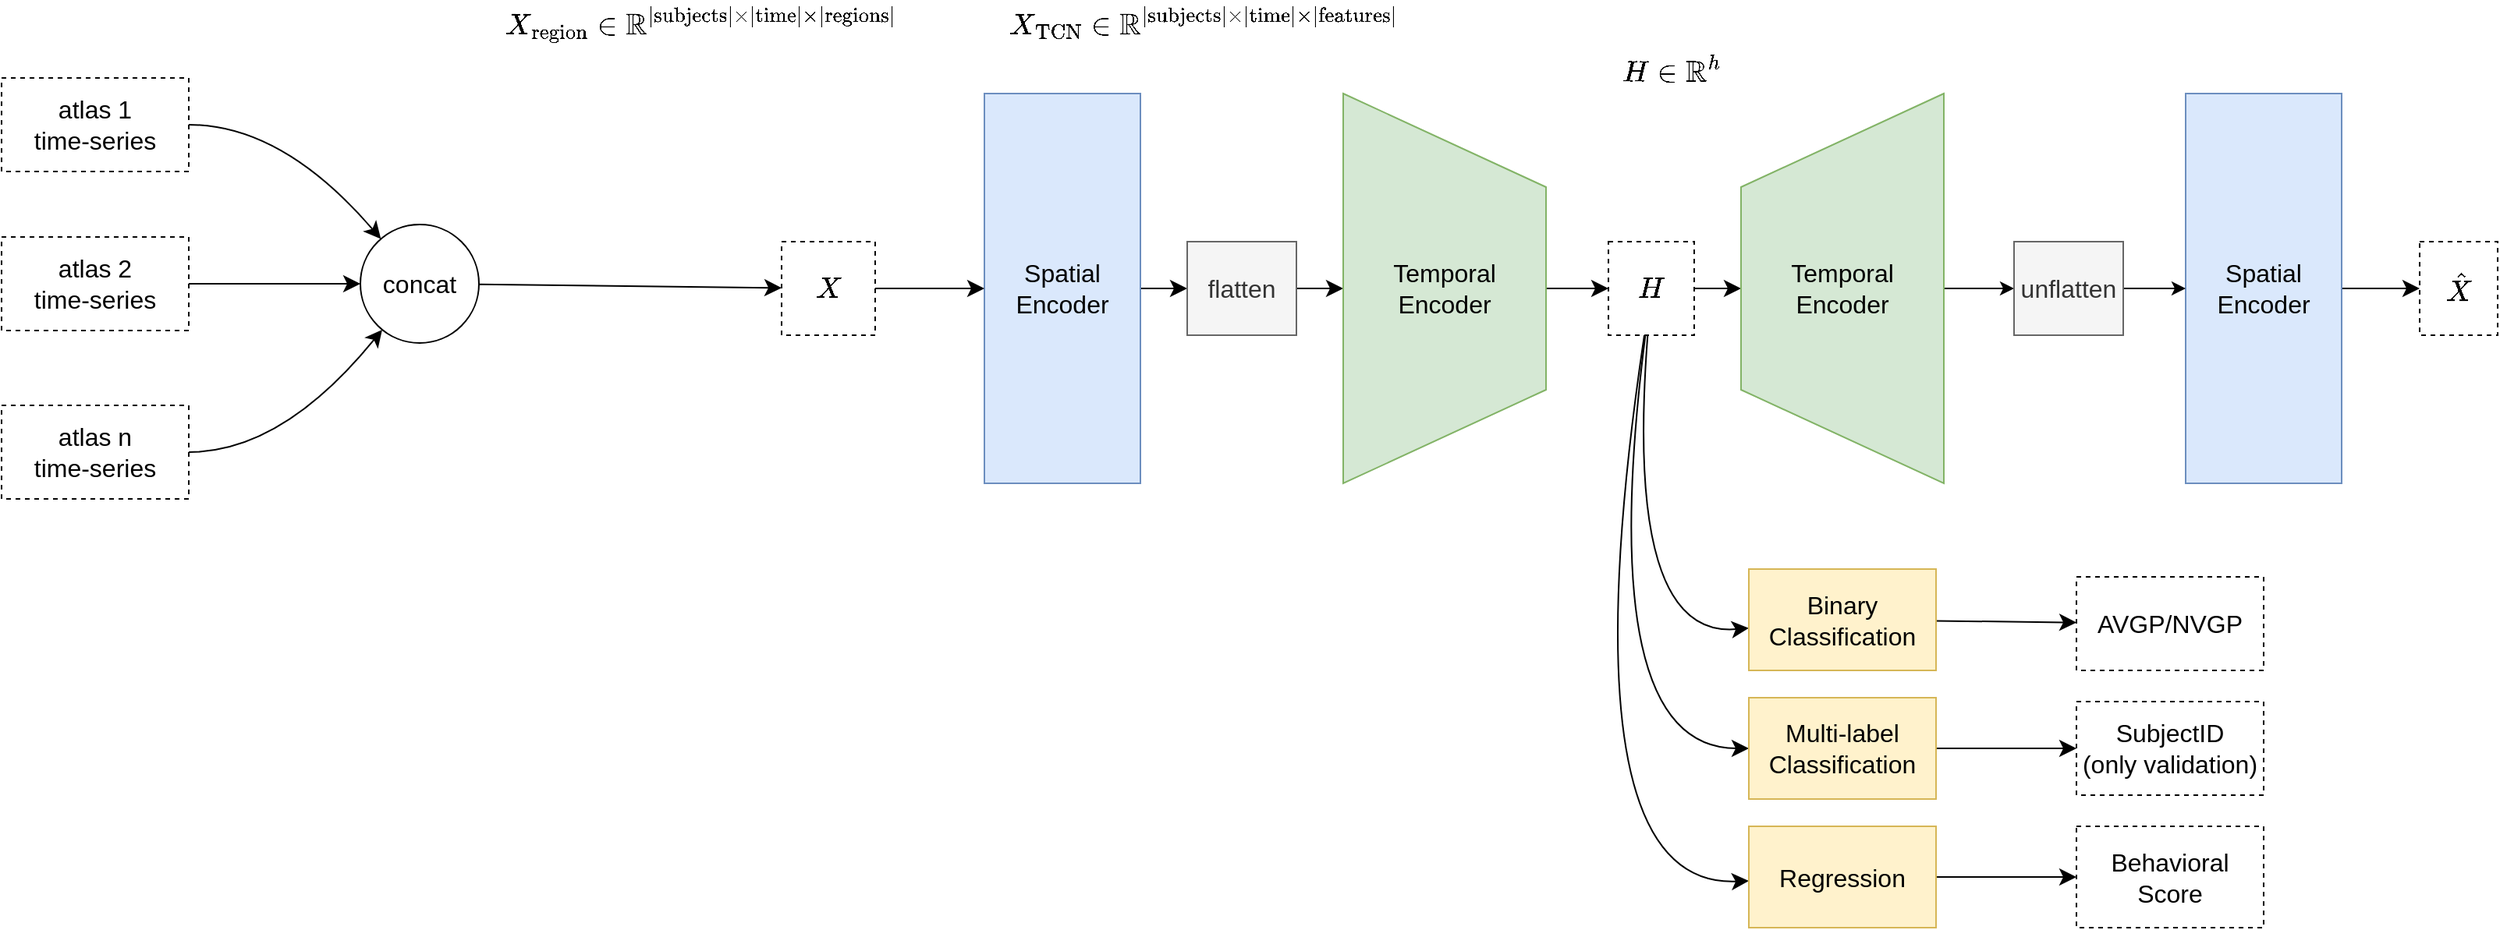 <mxfile version="20.8.10" type="device" pages="2"><diagram name="Page-1" id="v9CIK2oa1zwDKgnW03CO"><mxGraphModel dx="2734" dy="963" grid="1" gridSize="10" guides="1" tooltips="1" connect="1" arrows="1" fold="1" page="1" pageScale="1" pageWidth="1169" pageHeight="827" background="none" math="1" shadow="0"><root><mxCell id="0"/><mxCell id="1" parent="0"/><mxCell id="wKaW4Fs3rnWbFX8rqTKm-27" style="edgeStyle=none;curved=1;rounded=0;orthogonalLoop=1;jettySize=auto;html=1;fontSize=12;startSize=8;endSize=8;" parent="1" source="wKaW4Fs3rnWbFX8rqTKm-2" target="wKaW4Fs3rnWbFX8rqTKm-26" edge="1"><mxGeometry relative="1" as="geometry"><Array as="points"><mxPoint x="-240" y="270"/></Array></mxGeometry></mxCell><mxCell id="wKaW4Fs3rnWbFX8rqTKm-2" value="atlas 1&lt;br&gt;time-series" style="rounded=0;whiteSpace=wrap;html=1;fontSize=16;dashed=1;" parent="1" vertex="1"><mxGeometry x="-420" y="240" width="120" height="60" as="geometry"/></mxCell><mxCell id="wKaW4Fs3rnWbFX8rqTKm-28" style="edgeStyle=none;curved=1;rounded=0;orthogonalLoop=1;jettySize=auto;html=1;fontSize=12;startSize=8;endSize=8;" parent="1" source="wKaW4Fs3rnWbFX8rqTKm-3" target="wKaW4Fs3rnWbFX8rqTKm-26" edge="1"><mxGeometry relative="1" as="geometry"/></mxCell><mxCell id="wKaW4Fs3rnWbFX8rqTKm-3" value="atlas 2&lt;br&gt;time-series" style="rounded=0;whiteSpace=wrap;html=1;fontSize=16;dashed=1;" parent="1" vertex="1"><mxGeometry x="-420" y="342" width="120" height="60" as="geometry"/></mxCell><mxCell id="wKaW4Fs3rnWbFX8rqTKm-29" style="edgeStyle=none;curved=1;rounded=0;orthogonalLoop=1;jettySize=auto;html=1;fontSize=12;startSize=8;endSize=8;" parent="1" source="wKaW4Fs3rnWbFX8rqTKm-4" target="wKaW4Fs3rnWbFX8rqTKm-26" edge="1"><mxGeometry relative="1" as="geometry"><Array as="points"><mxPoint x="-240" y="480"/></Array></mxGeometry></mxCell><mxCell id="wKaW4Fs3rnWbFX8rqTKm-4" value="atlas n&lt;br&gt;time-series" style="rounded=0;whiteSpace=wrap;html=1;fontSize=16;dashed=1;" parent="1" vertex="1"><mxGeometry x="-420" y="450" width="120" height="60" as="geometry"/></mxCell><mxCell id="wKaW4Fs3rnWbFX8rqTKm-31" style="edgeStyle=none;curved=1;rounded=0;orthogonalLoop=1;jettySize=auto;html=1;fontSize=12;startSize=8;endSize=8;" parent="1" source="wKaW4Fs3rnWbFX8rqTKm-7" target="wKaW4Fs3rnWbFX8rqTKm-8" edge="1"><mxGeometry relative="1" as="geometry"/></mxCell><mxCell id="wKaW4Fs3rnWbFX8rqTKm-7" value="Spatial Encoder" style="rounded=0;whiteSpace=wrap;html=1;fontSize=16;fillColor=#dae8fc;strokeColor=#6c8ebf;" parent="1" vertex="1"><mxGeometry x="210" y="250" width="100" height="250" as="geometry"/></mxCell><mxCell id="wKaW4Fs3rnWbFX8rqTKm-32" style="edgeStyle=none;curved=1;rounded=0;orthogonalLoop=1;jettySize=auto;html=1;fontSize=12;startSize=8;endSize=8;" parent="1" source="wKaW4Fs3rnWbFX8rqTKm-8" target="jq08Hw6DQKxuc98hJG0z-2" edge="1"><mxGeometry relative="1" as="geometry"/></mxCell><mxCell id="wKaW4Fs3rnWbFX8rqTKm-8" value="flatten" style="rounded=0;whiteSpace=wrap;html=1;fontSize=16;fillColor=#f5f5f5;fontColor=#333333;strokeColor=#666666;" parent="1" vertex="1"><mxGeometry x="340" y="345" width="70" height="60" as="geometry"/></mxCell><mxCell id="wKaW4Fs3rnWbFX8rqTKm-33" style="edgeStyle=none;curved=1;rounded=0;orthogonalLoop=1;jettySize=auto;html=1;fontSize=12;startSize=8;endSize=8;" parent="1" source="jq08Hw6DQKxuc98hJG0z-2" target="wKaW4Fs3rnWbFX8rqTKm-12" edge="1"><mxGeometry relative="1" as="geometry"/></mxCell><mxCell id="wKaW4Fs3rnWbFX8rqTKm-35" style="edgeStyle=none;curved=1;rounded=0;orthogonalLoop=1;jettySize=auto;html=1;fontSize=12;startSize=8;endSize=8;" parent="1" source="k_mWlEnul4F0j_dmZDBM-1" target="wKaW4Fs3rnWbFX8rqTKm-21" edge="1"><mxGeometry relative="1" as="geometry"/></mxCell><mxCell id="wKaW4Fs3rnWbFX8rqTKm-15" style="edgeStyle=none;curved=1;rounded=0;orthogonalLoop=1;jettySize=auto;html=1;fontSize=12;startSize=8;endSize=8;" parent="1" source="wKaW4Fs3rnWbFX8rqTKm-12" target="wKaW4Fs3rnWbFX8rqTKm-16" edge="1"><mxGeometry relative="1" as="geometry"><mxPoint x="630" y="580" as="targetPoint"/><Array as="points"><mxPoint x="620" y="600"/></Array></mxGeometry></mxCell><mxCell id="wKaW4Fs3rnWbFX8rqTKm-20" style="edgeStyle=none;curved=1;rounded=0;orthogonalLoop=1;jettySize=auto;html=1;fontSize=12;startSize=8;endSize=8;" parent="1" source="wKaW4Fs3rnWbFX8rqTKm-12" target="wKaW4Fs3rnWbFX8rqTKm-18" edge="1"><mxGeometry relative="1" as="geometry"><Array as="points"><mxPoint x="600" y="670"/></Array></mxGeometry></mxCell><mxCell id="wKaW4Fs3rnWbFX8rqTKm-34" style="edgeStyle=none;curved=1;rounded=0;orthogonalLoop=1;jettySize=auto;html=1;fontSize=12;startSize=8;endSize=8;" parent="1" source="wKaW4Fs3rnWbFX8rqTKm-12" target="jq08Hw6DQKxuc98hJG0z-3" edge="1"><mxGeometry relative="1" as="geometry"/></mxCell><mxCell id="jq08Hw6DQKxuc98hJG0z-1" style="edgeStyle=none;curved=1;rounded=0;orthogonalLoop=1;jettySize=auto;html=1;fontSize=12;startSize=8;endSize=8;" parent="1" source="wKaW4Fs3rnWbFX8rqTKm-12" target="wKaW4Fs3rnWbFX8rqTKm-23" edge="1"><mxGeometry relative="1" as="geometry"><Array as="points"><mxPoint x="580" y="760"/></Array></mxGeometry></mxCell><mxCell id="wKaW4Fs3rnWbFX8rqTKm-12" value="$$H$$" style="rounded=0;whiteSpace=wrap;html=1;fontSize=16;dashed=1;" parent="1" vertex="1"><mxGeometry x="610" y="345" width="55" height="60" as="geometry"/></mxCell><mxCell id="wKaW4Fs3rnWbFX8rqTKm-13" value="AVGP/NVGP" style="rounded=0;whiteSpace=wrap;html=1;fontSize=16;dashed=1;" parent="1" vertex="1"><mxGeometry x="910" y="560" width="120" height="60" as="geometry"/></mxCell><mxCell id="wKaW4Fs3rnWbFX8rqTKm-14" value="SubjectID&lt;br&gt;(only validation)" style="rounded=0;whiteSpace=wrap;html=1;fontSize=16;dashed=1;" parent="1" vertex="1"><mxGeometry x="910" y="640" width="120" height="60" as="geometry"/></mxCell><mxCell id="wKaW4Fs3rnWbFX8rqTKm-17" style="edgeStyle=none;curved=1;rounded=0;orthogonalLoop=1;jettySize=auto;html=1;fontSize=12;startSize=8;endSize=8;" parent="1" source="wKaW4Fs3rnWbFX8rqTKm-16" target="wKaW4Fs3rnWbFX8rqTKm-13" edge="1"><mxGeometry relative="1" as="geometry"/></mxCell><mxCell id="wKaW4Fs3rnWbFX8rqTKm-16" value="Binary Classification" style="rounded=0;whiteSpace=wrap;html=1;fontSize=16;fillColor=#fff2cc;strokeColor=#d6b656;" parent="1" vertex="1"><mxGeometry x="700" y="555" width="120" height="65" as="geometry"/></mxCell><mxCell id="wKaW4Fs3rnWbFX8rqTKm-19" style="edgeStyle=none;curved=1;rounded=0;orthogonalLoop=1;jettySize=auto;html=1;fontSize=12;startSize=8;endSize=8;" parent="1" source="wKaW4Fs3rnWbFX8rqTKm-18" target="wKaW4Fs3rnWbFX8rqTKm-14" edge="1"><mxGeometry relative="1" as="geometry"/></mxCell><mxCell id="wKaW4Fs3rnWbFX8rqTKm-18" value="Multi-label Classification" style="rounded=0;whiteSpace=wrap;html=1;fontSize=16;fillColor=#fff2cc;strokeColor=#d6b656;" parent="1" vertex="1"><mxGeometry x="700" y="637.5" width="120" height="65" as="geometry"/></mxCell><mxCell id="wKaW4Fs3rnWbFX8rqTKm-21" value="$$\hat X$$" style="rounded=0;whiteSpace=wrap;html=1;fontSize=16;dashed=1;" parent="1" vertex="1"><mxGeometry x="1130" y="345" width="50" height="60" as="geometry"/></mxCell><mxCell id="wKaW4Fs3rnWbFX8rqTKm-25" style="edgeStyle=none;curved=1;rounded=0;orthogonalLoop=1;jettySize=auto;html=1;fontSize=12;startSize=8;endSize=8;" parent="1" source="wKaW4Fs3rnWbFX8rqTKm-23" target="wKaW4Fs3rnWbFX8rqTKm-24" edge="1"><mxGeometry relative="1" as="geometry"/></mxCell><mxCell id="wKaW4Fs3rnWbFX8rqTKm-23" value="Regression" style="rounded=0;whiteSpace=wrap;html=1;fontSize=16;fillColor=#fff2cc;strokeColor=#d6b656;" parent="1" vertex="1"><mxGeometry x="700" y="720" width="120" height="65" as="geometry"/></mxCell><mxCell id="wKaW4Fs3rnWbFX8rqTKm-24" value="Behavioral Score" style="rounded=0;whiteSpace=wrap;html=1;fontSize=16;dashed=1;" parent="1" vertex="1"><mxGeometry x="910" y="720" width="120" height="65" as="geometry"/></mxCell><mxCell id="wKaW4Fs3rnWbFX8rqTKm-30" style="edgeStyle=none;curved=1;rounded=0;orthogonalLoop=1;jettySize=auto;html=1;fontSize=12;startSize=8;endSize=8;" parent="1" source="wKaW4Fs3rnWbFX8rqTKm-26" target="wKaW4Fs3rnWbFX8rqTKm-37" edge="1"><mxGeometry relative="1" as="geometry"/></mxCell><mxCell id="wKaW4Fs3rnWbFX8rqTKm-26" value="concat" style="ellipse;whiteSpace=wrap;html=1;aspect=fixed;fontSize=16;" parent="1" vertex="1"><mxGeometry x="-190" y="334" width="76" height="76" as="geometry"/></mxCell><mxCell id="wKaW4Fs3rnWbFX8rqTKm-36" value="$$X_\text{region} \in \mathbb{R}^{|\text{subjects}| \times |\text{time}| \times |\text{regions}|} $$" style="text;html=1;align=center;verticalAlign=middle;resizable=1;points=[];autosize=0;strokeColor=none;fillColor=none;fontSize=16;" parent="1" vertex="1"><mxGeometry x="-90" y="190" width="235" height="30" as="geometry"/></mxCell><mxCell id="wKaW4Fs3rnWbFX8rqTKm-38" style="edgeStyle=none;curved=1;rounded=0;orthogonalLoop=1;jettySize=auto;html=1;fontSize=12;startSize=8;endSize=8;" parent="1" source="wKaW4Fs3rnWbFX8rqTKm-37" target="wKaW4Fs3rnWbFX8rqTKm-7" edge="1"><mxGeometry relative="1" as="geometry"/></mxCell><mxCell id="wKaW4Fs3rnWbFX8rqTKm-37" value="$$X$$" style="rounded=0;whiteSpace=wrap;html=1;fontSize=16;dashed=1;" parent="1" vertex="1"><mxGeometry x="80" y="345" width="60" height="60" as="geometry"/></mxCell><mxCell id="jq08Hw6DQKxuc98hJG0z-2" value="Temporal Encoder" style="shape=trapezoid;perimeter=trapezoidPerimeter;whiteSpace=wrap;html=1;fixedSize=1;fontSize=16;flipH=0;flipV=0;direction=south;size=60;fillColor=#d5e8d4;strokeColor=#82b366;" parent="1" vertex="1"><mxGeometry x="440" y="250" width="130" height="250" as="geometry"/></mxCell><mxCell id="k_mWlEnul4F0j_dmZDBM-2" style="edgeStyle=orthogonalEdgeStyle;rounded=0;orthogonalLoop=1;jettySize=auto;html=1;" edge="1" parent="1" source="jq08Hw6DQKxuc98hJG0z-3" target="k_mWlEnul4F0j_dmZDBM-5"><mxGeometry relative="1" as="geometry"/></mxCell><mxCell id="jq08Hw6DQKxuc98hJG0z-3" value="Temporal Encoder" style="shape=trapezoid;perimeter=trapezoidPerimeter;whiteSpace=wrap;html=1;fixedSize=1;fontSize=16;flipH=1;flipV=0;direction=south;size=60;fillColor=#d5e8d4;strokeColor=#82b366;" parent="1" vertex="1"><mxGeometry x="695" y="250" width="130" height="250" as="geometry"/></mxCell><mxCell id="jq08Hw6DQKxuc98hJG0z-5" value="$$X_\text{TCN} \in \mathbb{R}^{|\text{subjects}| \times |\text{time}| \times |\text{features}|} $$" style="text;html=1;align=center;verticalAlign=middle;resizable=1;points=[];autosize=0;strokeColor=none;fillColor=none;fontSize=16;" parent="1" vertex="1"><mxGeometry x="232.5" y="190" width="235" height="30" as="geometry"/></mxCell><mxCell id="jq08Hw6DQKxuc98hJG0z-6" value="$$H \in \mathbb{R}^{h} $$" style="text;html=1;align=center;verticalAlign=middle;resizable=1;points=[];autosize=0;strokeColor=none;fillColor=none;fontSize=16;" parent="1" vertex="1"><mxGeometry x="610" y="220" width="80" height="30" as="geometry"/></mxCell><mxCell id="k_mWlEnul4F0j_dmZDBM-1" value="Spatial Encoder" style="rounded=0;whiteSpace=wrap;html=1;fontSize=16;fillColor=#dae8fc;strokeColor=#6c8ebf;" vertex="1" parent="1"><mxGeometry x="980" y="250" width="100" height="250" as="geometry"/></mxCell><mxCell id="k_mWlEnul4F0j_dmZDBM-6" style="edgeStyle=orthogonalEdgeStyle;rounded=0;orthogonalLoop=1;jettySize=auto;html=1;exitX=1;exitY=0.5;exitDx=0;exitDy=0;fontSize=14;" edge="1" parent="1" source="k_mWlEnul4F0j_dmZDBM-5" target="k_mWlEnul4F0j_dmZDBM-1"><mxGeometry relative="1" as="geometry"/></mxCell><mxCell id="k_mWlEnul4F0j_dmZDBM-5" value="unflatten" style="rounded=0;whiteSpace=wrap;html=1;fontSize=16;fillColor=#f5f5f5;fontColor=#333333;strokeColor=#666666;" vertex="1" parent="1"><mxGeometry x="870" y="345" width="70" height="60" as="geometry"/></mxCell></root></mxGraphModel></diagram><diagram id="BkzOyoXgi_IYu7HLQdMx" name="Segmentation"><mxGraphModel dx="1487" dy="915" grid="1" gridSize="10" guides="1" tooltips="1" connect="1" arrows="1" fold="1" page="1" pageScale="1" pageWidth="1169" pageHeight="827" math="1" shadow="0"><root><mxCell id="0"/><mxCell id="1" parent="0"/><mxCell id="bGEWDgva3zLdA9cPRlio-1" value="" style="rounded=0;whiteSpace=wrap;html=1;fontSize=16;strokeWidth=1;fillColor=#ffe6cc;strokeColor=#d79b00;dashed=1;" parent="1" vertex="1"><mxGeometry x="200" y="180" width="220" height="60" as="geometry"/></mxCell><mxCell id="bGEWDgva3zLdA9cPRlio-12" value="" style="shape=flexArrow;endArrow=classic;html=1;rounded=0;fontSize=12;startSize=8;endSize=11.5;curved=1;fillColor=#f5f5f5;strokeColor=#666666;endWidth=22;width=34;" parent="1" edge="1"><mxGeometry width="50" height="50" relative="1" as="geometry"><mxPoint x="460" y="230" as="sourcePoint"/><mxPoint x="610" y="230" as="targetPoint"/><Array as="points"/></mxGeometry></mxCell><mxCell id="bGEWDgva3zLdA9cPRlio-62" value="Segmentation" style="edgeLabel;align=center;verticalAlign=middle;resizable=0;points=[];fontSize=13;fontFamily=Helvetica;fontColor=default;labelBackgroundColor=none;spacing=0;" parent="bGEWDgva3zLdA9cPRlio-12" vertex="1" connectable="0"><mxGeometry x="-0.233" relative="1" as="geometry"><mxPoint x="12" as="offset"/></mxGeometry></mxCell><mxCell id="bGEWDgva3zLdA9cPRlio-26" value="" style="rounded=0;whiteSpace=wrap;html=1;fontSize=16;strokeWidth=1;fillColor=#d5e8d4;strokeColor=#82b366;dashed=1;" parent="1" vertex="1"><mxGeometry x="190" y="190" width="220" height="60" as="geometry"/></mxCell><mxCell id="bGEWDgva3zLdA9cPRlio-28" value="" style="rounded=0;whiteSpace=wrap;html=1;fontSize=16;strokeWidth=1;fillColor=#ffe6cc;strokeColor=#d79b00;dashed=1;" parent="1" vertex="1"><mxGeometry x="180" y="200" width="220" height="60" as="geometry"/></mxCell><mxCell id="bGEWDgva3zLdA9cPRlio-27" value="" style="rounded=0;whiteSpace=wrap;html=1;fontSize=16;strokeWidth=1;fillColor=#ffe6cc;strokeColor=#d79b00;dashed=1;" parent="1" vertex="1"><mxGeometry x="150" y="230" width="220" height="60" as="geometry"/></mxCell><mxCell id="bGEWDgva3zLdA9cPRlio-29" value="$$R \times T$$" style="rounded=0;whiteSpace=wrap;html=1;fontSize=16;strokeWidth=1;fillColor=#d5e8d4;strokeColor=#82b366;dashed=1;" parent="1" vertex="1"><mxGeometry x="140" y="240" width="220" height="60" as="geometry"/></mxCell><mxCell id="bGEWDgva3zLdA9cPRlio-36" value="..." style="text;html=1;align=center;verticalAlign=middle;resizable=0;points=[];autosize=1;strokeColor=none;fillColor=none;rotation=-45;dashed=1;strokeWidth=3;fontSize=23;fontFamily=Georgia;" parent="1" vertex="1"><mxGeometry x="357" y="248" width="40" height="40" as="geometry"/></mxCell><mxCell id="bGEWDgva3zLdA9cPRlio-38" value="AVGP" style="rounded=0;whiteSpace=wrap;html=1;fontSize=16;fillColor=#d5e8d4;strokeColor=#82b366;fontColor=#82B366;dashed=1;" parent="1" vertex="1"><mxGeometry x="250" y="330" width="70" height="20" as="geometry"/></mxCell><mxCell id="bGEWDgva3zLdA9cPRlio-39" value="NVGP" style="rounded=0;whiteSpace=wrap;html=1;fontSize=16;fillColor=#ffe6cc;strokeColor=#D79B00;dashed=1;fontColor=#D79B00;" parent="1" vertex="1"><mxGeometry x="180" y="330" width="60" height="20" as="geometry"/></mxCell><mxCell id="bGEWDgva3zLdA9cPRlio-41" value="" style="rounded=0;whiteSpace=wrap;html=1;fontSize=16;strokeWidth=1;fillColor=#ffe6cc;strokeColor=#d79b00;dashed=1;" parent="1" vertex="1"><mxGeometry x="710" y="180" width="60" height="60" as="geometry"/></mxCell><mxCell id="bGEWDgva3zLdA9cPRlio-42" value="" style="rounded=0;whiteSpace=wrap;html=1;fontSize=16;strokeWidth=1;fillColor=#ffe6cc;strokeColor=#d79b00;dashed=1;" parent="1" vertex="1"><mxGeometry x="780" y="180" width="60" height="60" as="geometry"/></mxCell><mxCell id="bGEWDgva3zLdA9cPRlio-43" value="" style="rounded=0;whiteSpace=wrap;html=1;fontSize=16;strokeWidth=1;fillColor=#ffe6cc;strokeColor=#d79b00;dashed=1;" parent="1" vertex="1"><mxGeometry x="850" y="180" width="60" height="60" as="geometry"/></mxCell><mxCell id="bGEWDgva3zLdA9cPRlio-44" value="" style="rounded=0;whiteSpace=wrap;html=1;fontSize=16;strokeWidth=1;fillColor=#ffe6cc;strokeColor=#d79b00;dashed=1;" parent="1" vertex="1"><mxGeometry x="920" y="180" width="60" height="60" as="geometry"/></mxCell><mxCell id="bGEWDgva3zLdA9cPRlio-45" value="" style="rounded=0;whiteSpace=wrap;html=1;fontSize=16;strokeWidth=1;fillColor=#d5e8d4;strokeColor=#82b366;dashed=1;" parent="1" vertex="1"><mxGeometry x="700" y="190" width="60" height="60" as="geometry"/></mxCell><mxCell id="bGEWDgva3zLdA9cPRlio-46" value="" style="rounded=0;whiteSpace=wrap;html=1;fontSize=16;strokeWidth=1;fillColor=#d5e8d4;strokeColor=#82b366;dashed=1;" parent="1" vertex="1"><mxGeometry x="770" y="190" width="60" height="60" as="geometry"/></mxCell><mxCell id="bGEWDgva3zLdA9cPRlio-47" value="" style="rounded=0;whiteSpace=wrap;html=1;fontSize=16;strokeWidth=1;fillColor=#d5e8d4;strokeColor=#82b366;dashed=1;" parent="1" vertex="1"><mxGeometry x="840" y="190" width="60" height="60" as="geometry"/></mxCell><mxCell id="bGEWDgva3zLdA9cPRlio-48" value="" style="rounded=0;whiteSpace=wrap;html=1;fontSize=16;strokeWidth=1;fillColor=#d5e8d4;strokeColor=#82b366;dashed=1;" parent="1" vertex="1"><mxGeometry x="910" y="190" width="60" height="60" as="geometry"/></mxCell><mxCell id="bGEWDgva3zLdA9cPRlio-49" value="" style="rounded=0;whiteSpace=wrap;html=1;fontSize=16;strokeWidth=1;fillColor=#ffe6cc;strokeColor=#d79b00;dashed=1;" parent="1" vertex="1"><mxGeometry x="690" y="200" width="60" height="60" as="geometry"/></mxCell><mxCell id="bGEWDgva3zLdA9cPRlio-50" value="" style="rounded=0;whiteSpace=wrap;html=1;fontSize=16;strokeWidth=1;fillColor=#ffe6cc;strokeColor=#d79b00;dashed=1;" parent="1" vertex="1"><mxGeometry x="760" y="200" width="60" height="60" as="geometry"/></mxCell><mxCell id="bGEWDgva3zLdA9cPRlio-51" value="" style="rounded=0;whiteSpace=wrap;html=1;fontSize=16;strokeWidth=1;fillColor=#ffe6cc;strokeColor=#d79b00;dashed=1;" parent="1" vertex="1"><mxGeometry x="830" y="200" width="60" height="60" as="geometry"/></mxCell><mxCell id="bGEWDgva3zLdA9cPRlio-52" value="" style="rounded=0;whiteSpace=wrap;html=1;fontSize=16;strokeWidth=1;fillColor=#ffe6cc;strokeColor=#d79b00;dashed=1;" parent="1" vertex="1"><mxGeometry x="900" y="200" width="60" height="60" as="geometry"/></mxCell><mxCell id="bGEWDgva3zLdA9cPRlio-53" value="" style="rounded=0;whiteSpace=wrap;html=1;fontSize=16;strokeWidth=1;fillColor=#ffe6cc;strokeColor=#d79b00;dashed=1;" parent="1" vertex="1"><mxGeometry x="660" y="230" width="60" height="60" as="geometry"/></mxCell><mxCell id="bGEWDgva3zLdA9cPRlio-54" value="" style="rounded=0;whiteSpace=wrap;html=1;fontSize=16;strokeWidth=1;fillColor=#ffe6cc;strokeColor=#d79b00;dashed=1;" parent="1" vertex="1"><mxGeometry x="730" y="230" width="60" height="60" as="geometry"/></mxCell><mxCell id="bGEWDgva3zLdA9cPRlio-55" value="" style="rounded=0;whiteSpace=wrap;html=1;fontSize=16;strokeWidth=1;fillColor=#ffe6cc;strokeColor=#d79b00;dashed=1;" parent="1" vertex="1"><mxGeometry x="800" y="230" width="60" height="60" as="geometry"/></mxCell><mxCell id="bGEWDgva3zLdA9cPRlio-56" value="" style="rounded=0;whiteSpace=wrap;html=1;fontSize=16;strokeWidth=1;fillColor=#ffe6cc;strokeColor=#d79b00;dashed=1;" parent="1" vertex="1"><mxGeometry x="870" y="230" width="60" height="60" as="geometry"/></mxCell><mxCell id="bGEWDgva3zLdA9cPRlio-57" value="" style="rounded=0;whiteSpace=wrap;html=1;fontSize=16;strokeWidth=1;fillColor=#d5e8d4;strokeColor=#82b366;dashed=1;" parent="1" vertex="1"><mxGeometry x="650" y="240" width="60" height="60" as="geometry"/></mxCell><mxCell id="bGEWDgva3zLdA9cPRlio-58" value="" style="rounded=0;whiteSpace=wrap;html=1;fontSize=16;strokeWidth=1;fillColor=#d5e8d4;strokeColor=#82b366;dashed=1;" parent="1" vertex="1"><mxGeometry x="720" y="240" width="60" height="60" as="geometry"/></mxCell><mxCell id="bGEWDgva3zLdA9cPRlio-59" value="" style="rounded=0;whiteSpace=wrap;html=1;fontSize=16;strokeWidth=1;fillColor=#d5e8d4;strokeColor=#82b366;dashed=1;" parent="1" vertex="1"><mxGeometry x="790" y="240" width="60" height="60" as="geometry"/></mxCell><mxCell id="bGEWDgva3zLdA9cPRlio-60" value="" style="rounded=0;whiteSpace=wrap;html=1;fontSize=16;strokeWidth=1;fillColor=#d5e8d4;strokeColor=#82b366;dashed=1;" parent="1" vertex="1"><mxGeometry x="860" y="240" width="60" height="60" as="geometry"/></mxCell><mxCell id="bGEWDgva3zLdA9cPRlio-61" value="..." style="text;html=1;align=center;verticalAlign=middle;resizable=0;points=[];autosize=1;strokeColor=none;fillColor=none;rotation=-45;dashed=1;strokeWidth=3;fontSize=23;fontFamily=Georgia;" parent="1" vertex="1"><mxGeometry x="916.004" y="248.004" width="40" height="40" as="geometry"/></mxCell><mxCell id="bGEWDgva3zLdA9cPRlio-63" value="" style="endArrow=baseDash;html=1;rounded=0;strokeWidth=1;fontFamily=Helvetica;fontSize=13;fontColor=default;startArrow=baseDash;startFill=0;endFill=0;" parent="1" edge="1"><mxGeometry width="50" height="50" relative="1" as="geometry"><mxPoint x="129" y="237" as="sourcePoint"/><mxPoint x="189" y="177" as="targetPoint"/></mxGeometry></mxCell><mxCell id="bGEWDgva3zLdA9cPRlio-64" value="$$N$$" style="edgeLabel;html=1;align=center;verticalAlign=middle;resizable=0;points=[];fontSize=13;fontFamily=Helvetica;fontColor=default;labelBackgroundColor=none;" parent="bGEWDgva3zLdA9cPRlio-63" vertex="1" connectable="0"><mxGeometry x="-0.358" relative="1" as="geometry"><mxPoint x="2" y="-18" as="offset"/></mxGeometry></mxCell><mxCell id="bGEWDgva3zLdA9cPRlio-65" value="" style="endArrow=baseDash;html=1;rounded=0;strokeWidth=1;fontFamily=Helvetica;fontSize=13;fontColor=default;startArrow=baseDash;startFill=0;endFill=0;" parent="1" edge="1"><mxGeometry width="50" height="50" relative="1" as="geometry"><mxPoint x="710" y="170" as="sourcePoint"/><mxPoint x="770" y="170" as="targetPoint"/></mxGeometry></mxCell><mxCell id="bGEWDgva3zLdA9cPRlio-66" value="$$S$$" style="edgeLabel;html=1;align=center;verticalAlign=middle;resizable=0;points=[];fontSize=13;fontFamily=Helvetica;fontColor=default;labelBackgroundColor=none;" parent="bGEWDgva3zLdA9cPRlio-65" vertex="1" connectable="0"><mxGeometry x="-0.55" y="-2" relative="1" as="geometry"><mxPoint x="17" y="-12" as="offset"/></mxGeometry></mxCell><mxCell id="bGEWDgva3zLdA9cPRlio-67" value="R: regions&lt;br&gt;T: timepoints&lt;br&gt;N: subjcets&lt;br&gt;S: segment size" style="text;html=1;align=left;verticalAlign=middle;resizable=0;points=[];autosize=1;strokeColor=none;fillColor=none;fontSize=13;fontFamily=Helvetica;fontColor=#000000;" parent="1" vertex="1"><mxGeometry x="240" y="70" width="120" height="80" as="geometry"/></mxCell><mxCell id="bGEWDgva3zLdA9cPRlio-78" style="edgeStyle=none;rounded=0;orthogonalLoop=1;jettySize=auto;html=1;entryX=0;entryY=0.5;entryDx=0;entryDy=0;strokeWidth=1;fontFamily=Helvetica;fontSize=13;fontColor=#000000;startArrow=none;startFill=0;endArrow=classic;endFill=1;" parent="1" source="bGEWDgva3zLdA9cPRlio-79" target="bGEWDgva3zLdA9cPRlio-70" edge="1"><mxGeometry relative="1" as="geometry"/></mxCell><mxCell id="bGEWDgva3zLdA9cPRlio-80" style="edgeStyle=none;rounded=0;orthogonalLoop=1;jettySize=auto;html=1;strokeWidth=1;fontFamily=Helvetica;fontSize=13;fontColor=#000000;startArrow=none;startFill=0;endArrow=classic;endFill=1;" parent="1" source="bGEWDgva3zLdA9cPRlio-72" target="bGEWDgva3zLdA9cPRlio-79" edge="1"><mxGeometry relative="1" as="geometry"/></mxCell><mxCell id="bGEWDgva3zLdA9cPRlio-72" value="transformer&lt;br&gt;encoder" style="rounded=0;whiteSpace=wrap;html=1;labelBackgroundColor=none;strokeColor=default;strokeWidth=1;fontFamily=Helvetica;fontSize=13;fontColor=#000000;" parent="1" vertex="1"><mxGeometry x="460" y="470" width="120" height="120" as="geometry"/></mxCell><mxCell id="bGEWDgva3zLdA9cPRlio-75" value="" style="group" parent="1" vertex="1" connectable="0"><mxGeometry x="300" y="500" width="60" height="60" as="geometry"/></mxCell><mxCell id="bGEWDgva3zLdA9cPRlio-68" value="" style="rounded=0;whiteSpace=wrap;html=1;fontSize=16;strokeWidth=1;dashed=1;" parent="bGEWDgva3zLdA9cPRlio-75" vertex="1"><mxGeometry width="60" height="60" as="geometry"/></mxCell><mxCell id="bGEWDgva3zLdA9cPRlio-69" value="src" style="rounded=0;whiteSpace=wrap;html=1;fontSize=16;strokeWidth=1;dashed=1;fillColor=#f5f5f5;fontColor=#333333;strokeColor=#000000;" parent="bGEWDgva3zLdA9cPRlio-75" vertex="1"><mxGeometry width="50" height="60" as="geometry"/></mxCell><mxCell id="bGEWDgva3zLdA9cPRlio-76" value="" style="group" parent="1" vertex="1" connectable="0"><mxGeometry x="850" y="500" width="60" height="60" as="geometry"/></mxCell><mxCell id="bGEWDgva3zLdA9cPRlio-70" value="" style="rounded=0;whiteSpace=wrap;html=1;fontSize=16;strokeWidth=1;dashed=1;" parent="bGEWDgva3zLdA9cPRlio-76" vertex="1"><mxGeometry width="60" height="60" as="geometry"/></mxCell><mxCell id="bGEWDgva3zLdA9cPRlio-71" value="tgt" style="rounded=0;whiteSpace=wrap;html=1;fontSize=16;strokeWidth=1;dashed=1;fillColor=#f5f5f5;fontColor=#333333;strokeColor=#000000;" parent="bGEWDgva3zLdA9cPRlio-76" vertex="1"><mxGeometry x="10" width="50" height="60" as="geometry"/></mxCell><mxCell id="bGEWDgva3zLdA9cPRlio-77" style="edgeStyle=none;rounded=0;orthogonalLoop=1;jettySize=auto;html=1;strokeWidth=1;fontFamily=Helvetica;fontSize=13;fontColor=#000000;startArrow=none;startFill=0;endArrow=classic;endFill=1;exitX=1;exitY=0.5;exitDx=0;exitDy=0;" parent="1" source="bGEWDgva3zLdA9cPRlio-68" target="bGEWDgva3zLdA9cPRlio-72" edge="1"><mxGeometry relative="1" as="geometry"/></mxCell><mxCell id="bGEWDgva3zLdA9cPRlio-79" value="decoder" style="rounded=0;whiteSpace=wrap;html=1;labelBackgroundColor=none;strokeColor=default;strokeWidth=1;fontFamily=Helvetica;fontSize=13;fontColor=#000000;" parent="1" vertex="1"><mxGeometry x="640" y="470" width="120" height="120" as="geometry"/></mxCell><mxCell id="bGEWDgva3zLdA9cPRlio-82" style="edgeStyle=orthogonalEdgeStyle;rounded=0;orthogonalLoop=1;jettySize=auto;html=1;strokeWidth=1;fontFamily=Helvetica;fontSize=13;fontColor=#000000;startArrow=none;startFill=0;endArrow=classic;endFill=1;entryX=0;entryY=0.75;entryDx=0;entryDy=0;" parent="1" source="bGEWDgva3zLdA9cPRlio-81" target="bGEWDgva3zLdA9cPRlio-72" edge="1"><mxGeometry relative="1" as="geometry"><Array as="points"><mxPoint x="400" y="585"/><mxPoint x="400" y="560"/></Array></mxGeometry></mxCell><mxCell id="bGEWDgva3zLdA9cPRlio-81" value="mask" style="whiteSpace=wrap;html=1;labelBackgroundColor=none;strokeColor=default;strokeWidth=1;fontFamily=Helvetica;fontSize=13;fontColor=#333333;fillColor=#f5f5f5;dashed=1;" parent="1" vertex="1"><mxGeometry x="300" y="570" width="50" height="30" as="geometry"/></mxCell></root></mxGraphModel></diagram></mxfile>